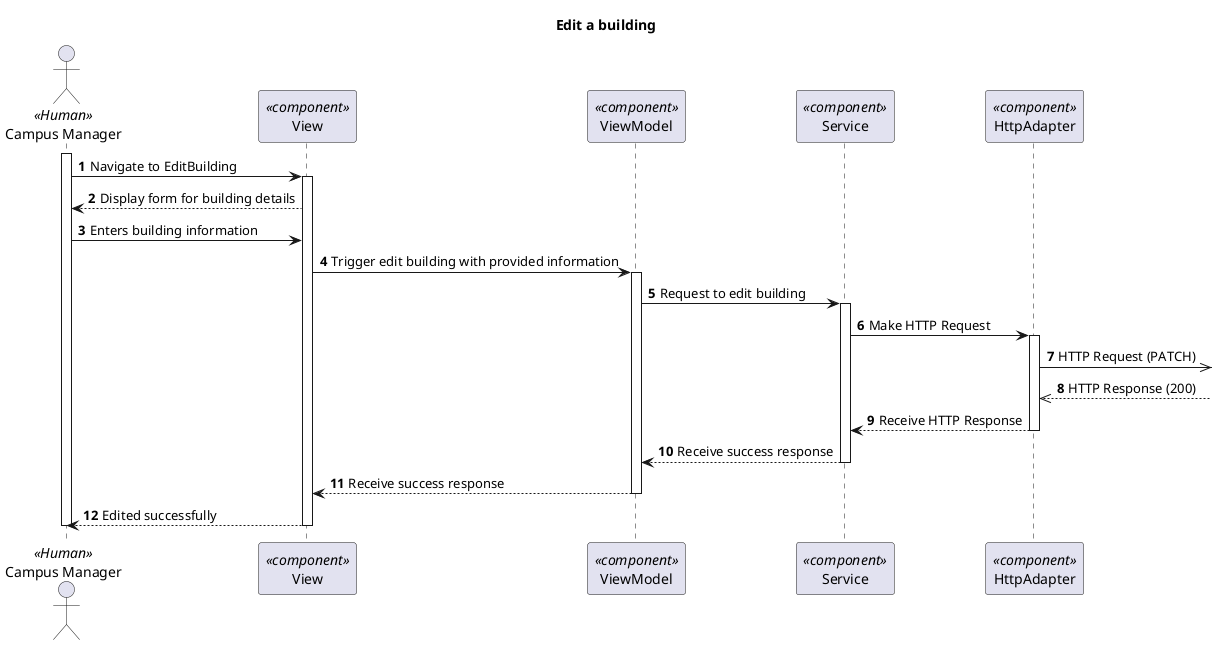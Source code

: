 @startuml Process View - Level 3 - Edit a building

autonumber
skinparam packageStyle rect

title Edit a building

actor "Campus Manager" as CM <<Human>>
participant "View" as view <<component>>
participant "ViewModel" as viewModel <<component>>
participant "Service" as service <<component>>
participant "HttpAdapter" as httpAdapter <<component>>

activate CM
CM -> view : Navigate to EditBuilding
activate view
view --> CM : Display form for building details
CM -> view : Enters building information

view -> viewModel : Trigger edit building with provided information

activate viewModel
viewModel -> service : Request to edit building

activate service
service -> httpAdapter : Make HTTP Request
activate httpAdapter
httpAdapter ->> : HTTP Request (PATCH)
httpAdapter <<-- : HTTP Response (200)
httpAdapter --> service : Receive HTTP Response
deactivate httpAdapter

service --> viewModel : Receive success response
deactivate service

viewModel --> view : Receive success response
deactivate viewModel

view --> CM : Edited successfully
deactivate view

deactivate CM
@enduml
